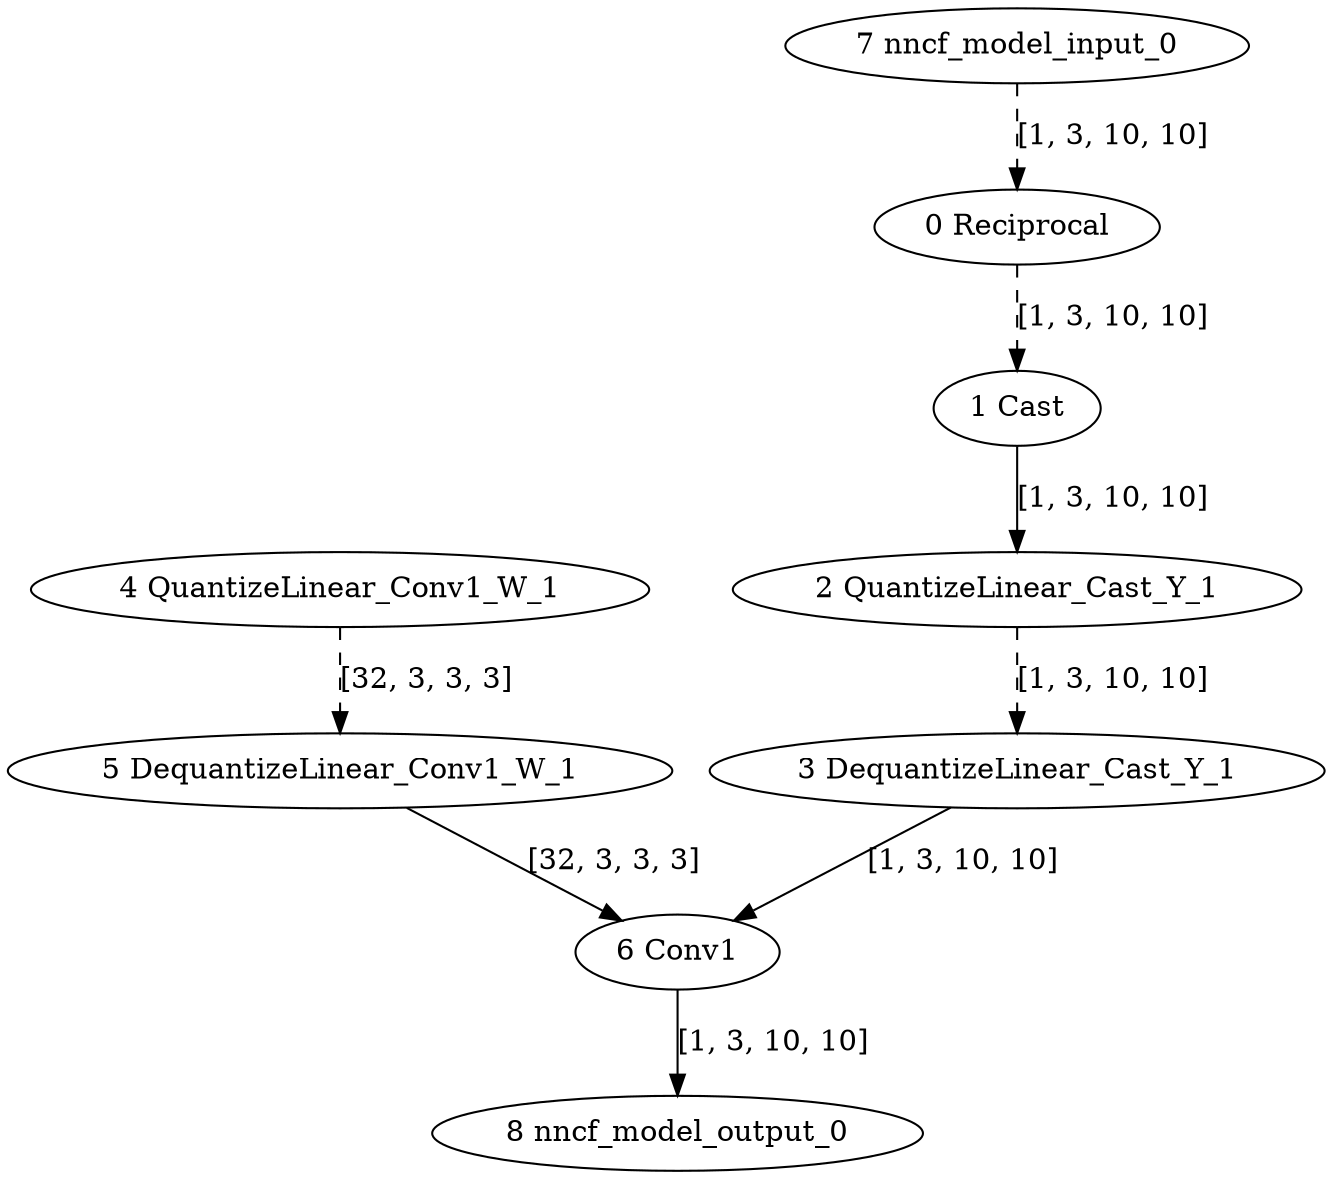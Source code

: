 strict digraph  {
"0 Reciprocal" [id=0, type=Reciprocal];
"1 Cast" [id=1, type=Cast];
"2 QuantizeLinear_Cast_Y_1" [id=2, type=QuantizeLinear];
"3 DequantizeLinear_Cast_Y_1" [id=3, type=DequantizeLinear];
"4 QuantizeLinear_Conv1_W_1" [id=4, type=QuantizeLinear];
"5 DequantizeLinear_Conv1_W_1" [id=5, type=DequantizeLinear];
"6 Conv1" [id=6, type=Conv];
"7 nncf_model_input_0" [id=7, type=nncf_model_input];
"8 nncf_model_output_0" [id=8, type=nncf_model_output];
"0 Reciprocal" -> "1 Cast"  [label="[1, 3, 10, 10]", style=dashed];
"1 Cast" -> "2 QuantizeLinear_Cast_Y_1"  [label="[1, 3, 10, 10]", style=solid];
"2 QuantizeLinear_Cast_Y_1" -> "3 DequantizeLinear_Cast_Y_1"  [label="[1, 3, 10, 10]", style=dashed];
"3 DequantizeLinear_Cast_Y_1" -> "6 Conv1"  [label="[1, 3, 10, 10]", style=solid];
"4 QuantizeLinear_Conv1_W_1" -> "5 DequantizeLinear_Conv1_W_1"  [label="[32, 3, 3, 3]", style=dashed];
"5 DequantizeLinear_Conv1_W_1" -> "6 Conv1"  [label="[32, 3, 3, 3]", style=solid];
"6 Conv1" -> "8 nncf_model_output_0"  [label="[1, 3, 10, 10]", style=solid];
"7 nncf_model_input_0" -> "0 Reciprocal"  [label="[1, 3, 10, 10]", style=dashed];
}
